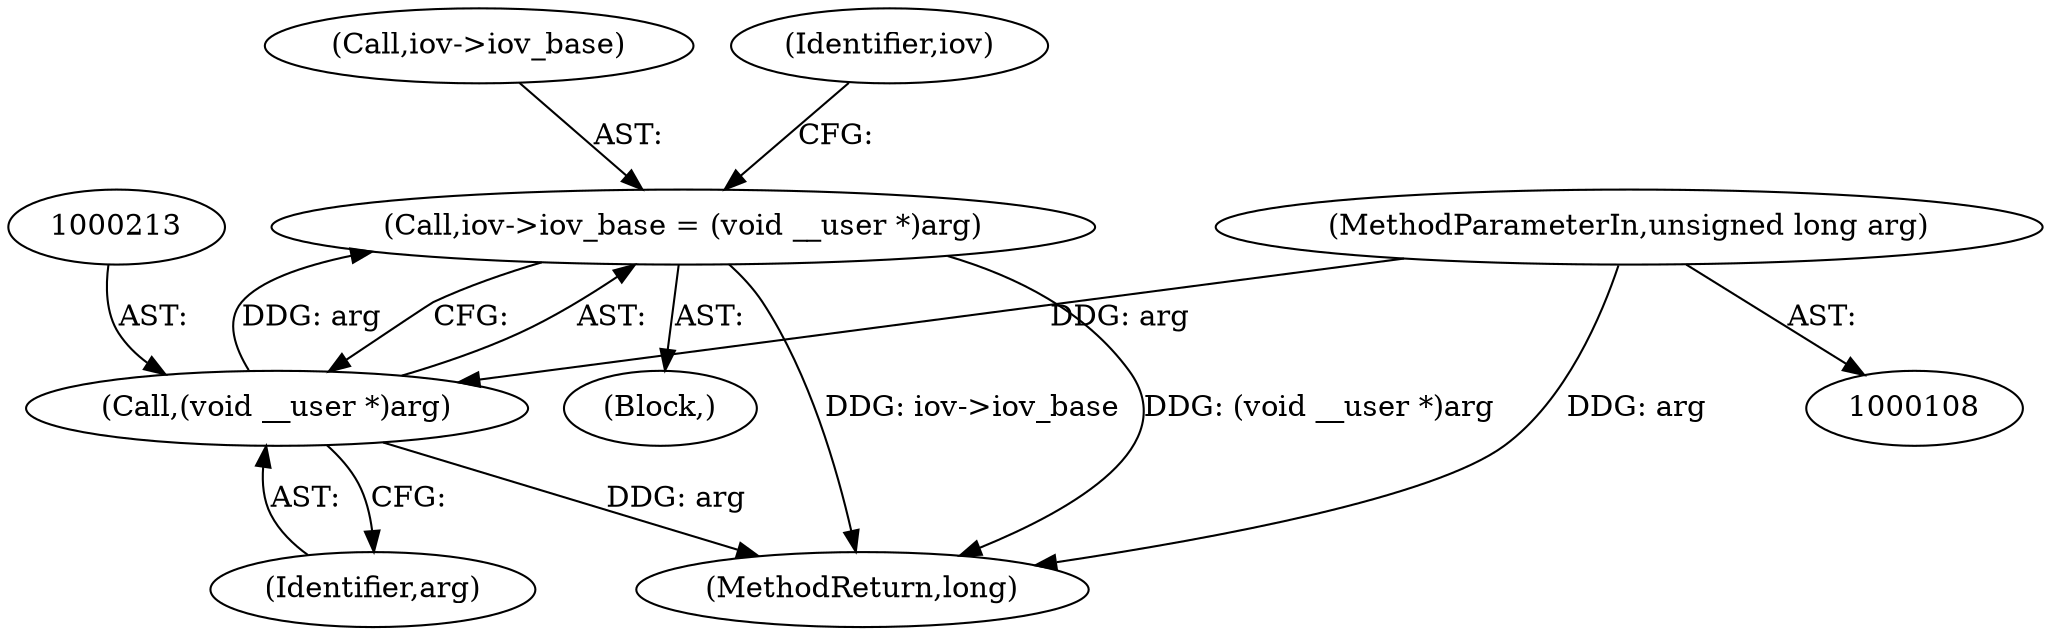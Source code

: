 digraph "0_linux_7572777eef78ebdee1ecb7c258c0ef94d35bad16@pointer" {
"1000208" [label="(Call,iov->iov_base = (void __user *)arg)"];
"1000212" [label="(Call,(void __user *)arg)"];
"1000111" [label="(MethodParameterIn,unsigned long arg)"];
"1000214" [label="(Identifier,arg)"];
"1000111" [label="(MethodParameterIn,unsigned long arg)"];
"1000664" [label="(MethodReturn,long)"];
"1000212" [label="(Call,(void __user *)arg)"];
"1000202" [label="(Block,)"];
"1000208" [label="(Call,iov->iov_base = (void __user *)arg)"];
"1000209" [label="(Call,iov->iov_base)"];
"1000217" [label="(Identifier,iov)"];
"1000208" -> "1000202"  [label="AST: "];
"1000208" -> "1000212"  [label="CFG: "];
"1000209" -> "1000208"  [label="AST: "];
"1000212" -> "1000208"  [label="AST: "];
"1000217" -> "1000208"  [label="CFG: "];
"1000208" -> "1000664"  [label="DDG: iov->iov_base"];
"1000208" -> "1000664"  [label="DDG: (void __user *)arg"];
"1000212" -> "1000208"  [label="DDG: arg"];
"1000212" -> "1000214"  [label="CFG: "];
"1000213" -> "1000212"  [label="AST: "];
"1000214" -> "1000212"  [label="AST: "];
"1000212" -> "1000664"  [label="DDG: arg"];
"1000111" -> "1000212"  [label="DDG: arg"];
"1000111" -> "1000108"  [label="AST: "];
"1000111" -> "1000664"  [label="DDG: arg"];
}
